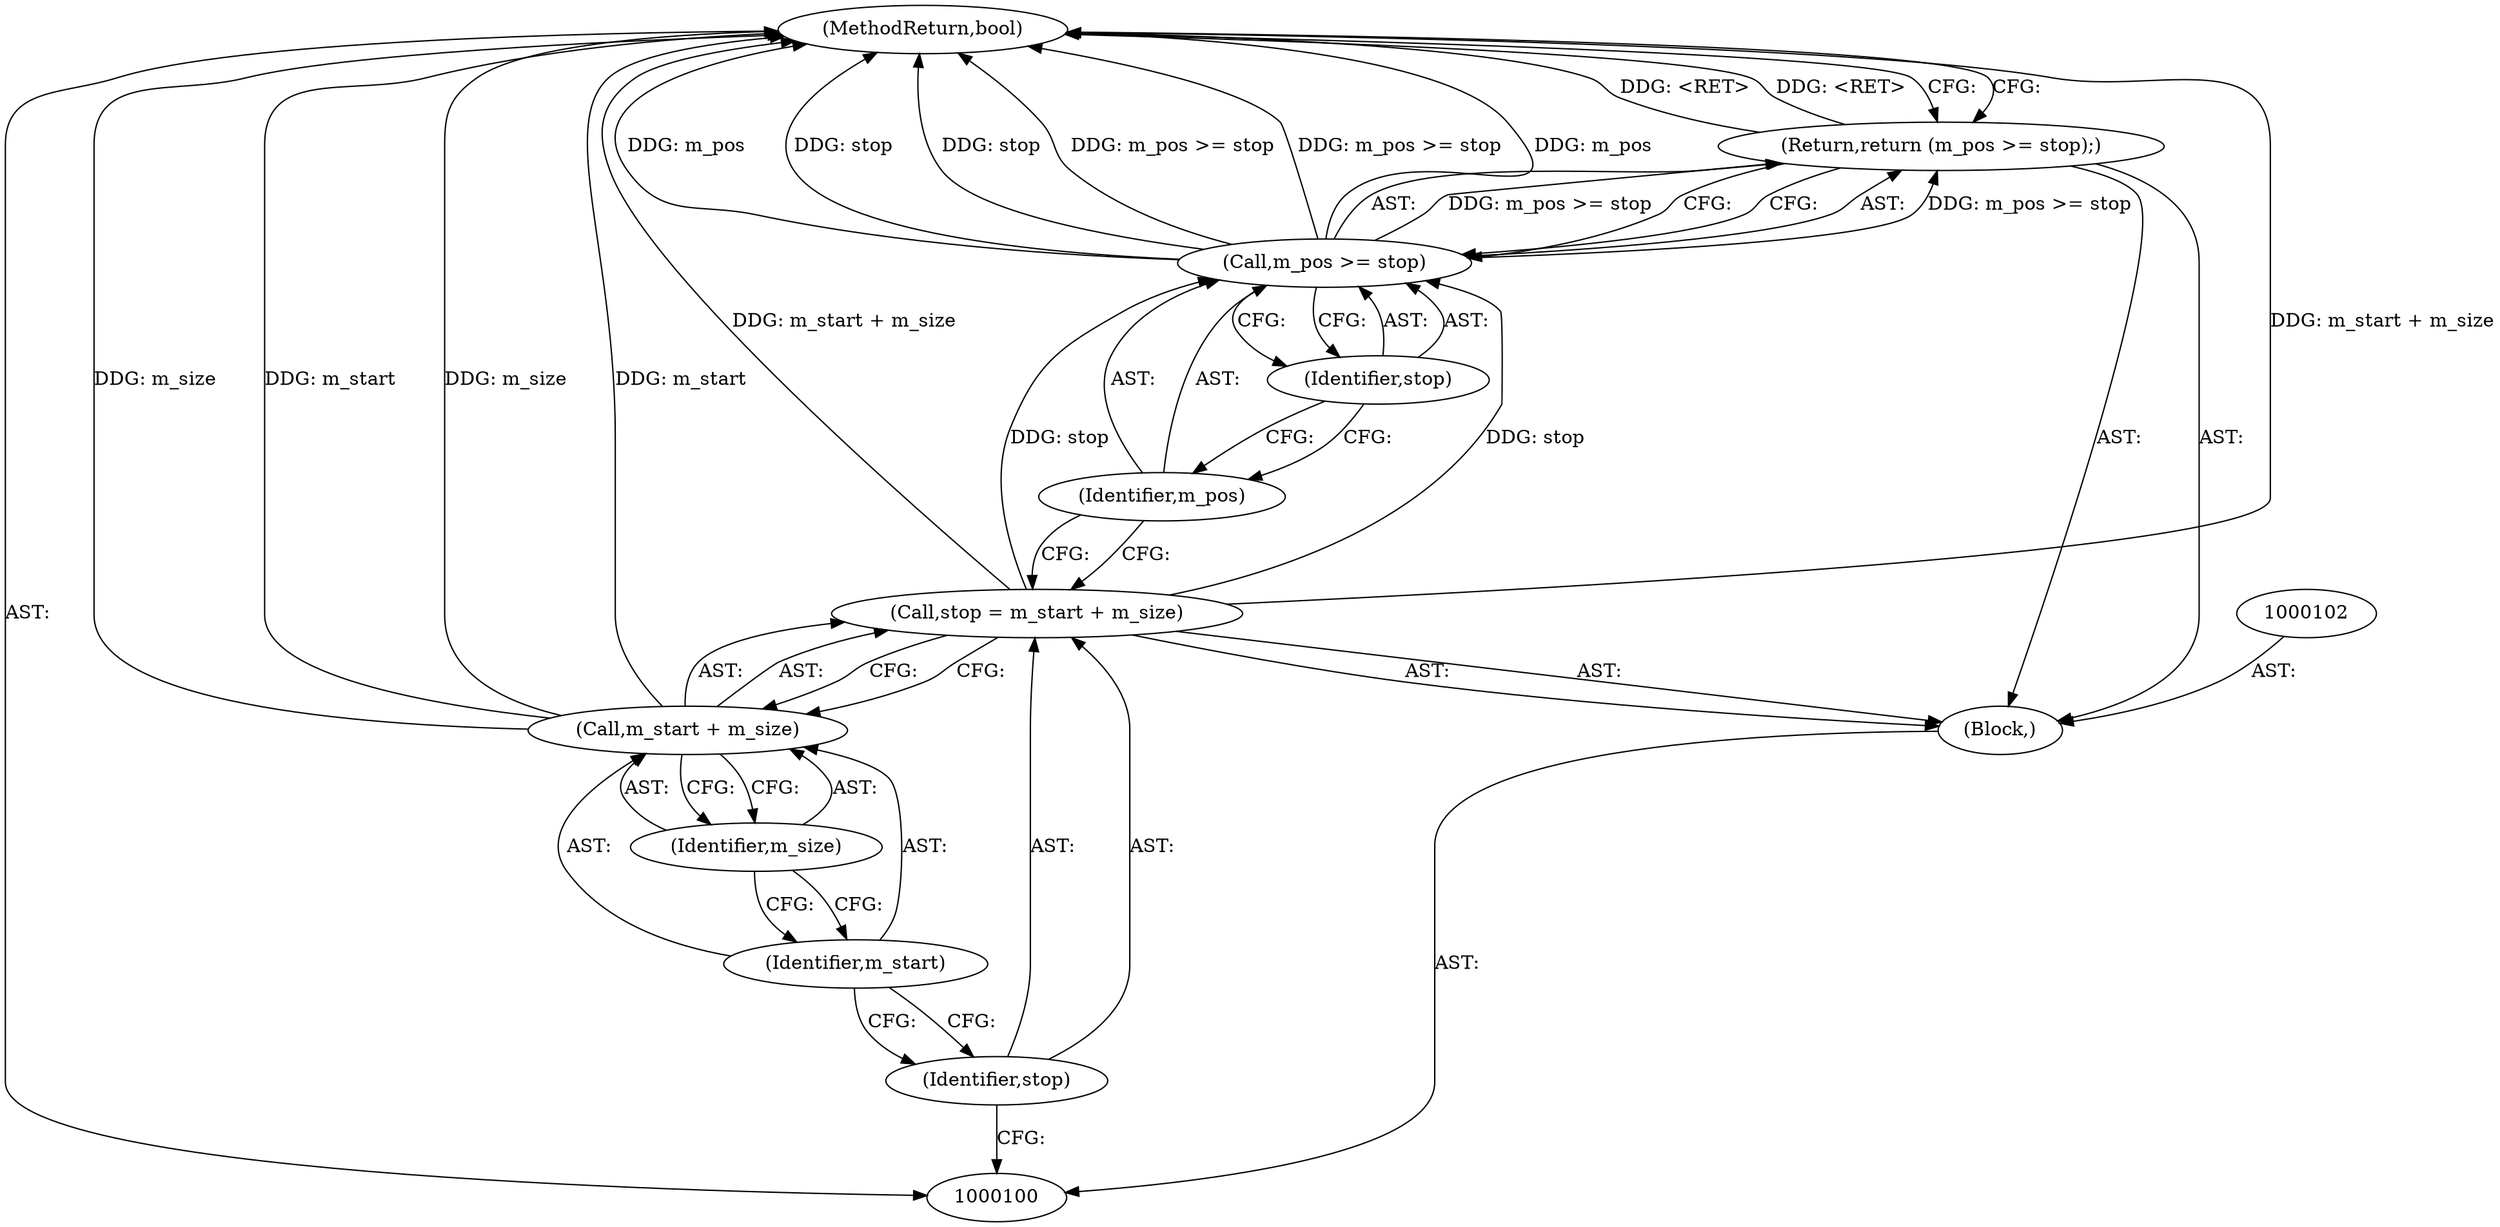 digraph "1_Android_04839626ed859623901ebd3a5fd483982186b59d_29" {
"1000112" [label="(MethodReturn,bool)"];
"1000101" [label="(Block,)"];
"1000103" [label="(Call,stop = m_start + m_size)"];
"1000104" [label="(Identifier,stop)"];
"1000105" [label="(Call,m_start + m_size)"];
"1000106" [label="(Identifier,m_start)"];
"1000107" [label="(Identifier,m_size)"];
"1000109" [label="(Call,m_pos >= stop)"];
"1000110" [label="(Identifier,m_pos)"];
"1000111" [label="(Identifier,stop)"];
"1000108" [label="(Return,return (m_pos >= stop);)"];
"1000112" -> "1000100"  [label="AST: "];
"1000112" -> "1000108"  [label="CFG: "];
"1000108" -> "1000112"  [label="DDG: <RET>"];
"1000105" -> "1000112"  [label="DDG: m_size"];
"1000105" -> "1000112"  [label="DDG: m_start"];
"1000103" -> "1000112"  [label="DDG: m_start + m_size"];
"1000109" -> "1000112"  [label="DDG: m_pos"];
"1000109" -> "1000112"  [label="DDG: stop"];
"1000109" -> "1000112"  [label="DDG: m_pos >= stop"];
"1000101" -> "1000100"  [label="AST: "];
"1000102" -> "1000101"  [label="AST: "];
"1000103" -> "1000101"  [label="AST: "];
"1000108" -> "1000101"  [label="AST: "];
"1000103" -> "1000101"  [label="AST: "];
"1000103" -> "1000105"  [label="CFG: "];
"1000104" -> "1000103"  [label="AST: "];
"1000105" -> "1000103"  [label="AST: "];
"1000110" -> "1000103"  [label="CFG: "];
"1000103" -> "1000112"  [label="DDG: m_start + m_size"];
"1000103" -> "1000109"  [label="DDG: stop"];
"1000104" -> "1000103"  [label="AST: "];
"1000104" -> "1000100"  [label="CFG: "];
"1000106" -> "1000104"  [label="CFG: "];
"1000105" -> "1000103"  [label="AST: "];
"1000105" -> "1000107"  [label="CFG: "];
"1000106" -> "1000105"  [label="AST: "];
"1000107" -> "1000105"  [label="AST: "];
"1000103" -> "1000105"  [label="CFG: "];
"1000105" -> "1000112"  [label="DDG: m_size"];
"1000105" -> "1000112"  [label="DDG: m_start"];
"1000106" -> "1000105"  [label="AST: "];
"1000106" -> "1000104"  [label="CFG: "];
"1000107" -> "1000106"  [label="CFG: "];
"1000107" -> "1000105"  [label="AST: "];
"1000107" -> "1000106"  [label="CFG: "];
"1000105" -> "1000107"  [label="CFG: "];
"1000109" -> "1000108"  [label="AST: "];
"1000109" -> "1000111"  [label="CFG: "];
"1000110" -> "1000109"  [label="AST: "];
"1000111" -> "1000109"  [label="AST: "];
"1000108" -> "1000109"  [label="CFG: "];
"1000109" -> "1000112"  [label="DDG: m_pos"];
"1000109" -> "1000112"  [label="DDG: stop"];
"1000109" -> "1000112"  [label="DDG: m_pos >= stop"];
"1000109" -> "1000108"  [label="DDG: m_pos >= stop"];
"1000103" -> "1000109"  [label="DDG: stop"];
"1000110" -> "1000109"  [label="AST: "];
"1000110" -> "1000103"  [label="CFG: "];
"1000111" -> "1000110"  [label="CFG: "];
"1000111" -> "1000109"  [label="AST: "];
"1000111" -> "1000110"  [label="CFG: "];
"1000109" -> "1000111"  [label="CFG: "];
"1000108" -> "1000101"  [label="AST: "];
"1000108" -> "1000109"  [label="CFG: "];
"1000109" -> "1000108"  [label="AST: "];
"1000112" -> "1000108"  [label="CFG: "];
"1000108" -> "1000112"  [label="DDG: <RET>"];
"1000109" -> "1000108"  [label="DDG: m_pos >= stop"];
}
